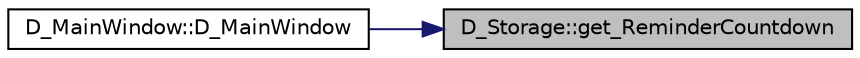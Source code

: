 digraph "D_Storage::get_ReminderCountdown"
{
 // LATEX_PDF_SIZE
  edge [fontname="Helvetica",fontsize="10",labelfontname="Helvetica",labelfontsize="10"];
  node [fontname="Helvetica",fontsize="10",shape=record];
  rankdir="RL";
  Node1 [label="D_Storage::get_ReminderCountdown",height=0.2,width=0.4,color="black", fillcolor="grey75", style="filled", fontcolor="black",tooltip=" "];
  Node1 -> Node2 [dir="back",color="midnightblue",fontsize="10",style="solid",fontname="Helvetica"];
  Node2 [label="D_MainWindow::D_MainWindow",height=0.2,width=0.4,color="black", fillcolor="white", style="filled",URL="$class_d___main_window.html#aa7bcc1e1cab4b2dacd26ae554b717bda",tooltip=" "];
}
